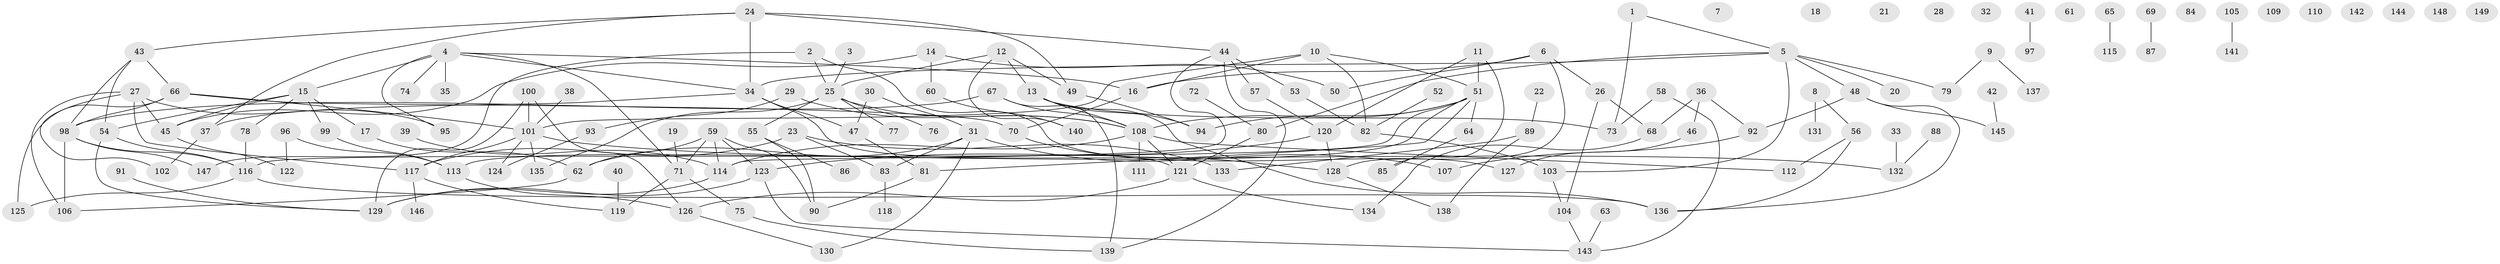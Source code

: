 // coarse degree distribution, {10: 0.015625, 3: 0.09375, 1: 0.203125, 12: 0.046875, 8: 0.03125, 0: 0.265625, 2: 0.171875, 4: 0.0625, 15: 0.015625, 5: 0.03125, 14: 0.015625, 6: 0.015625, 7: 0.03125}
// Generated by graph-tools (version 1.1) at 2025/16/03/04/25 18:16:29]
// undirected, 149 vertices, 195 edges
graph export_dot {
graph [start="1"]
  node [color=gray90,style=filled];
  1;
  2;
  3;
  4;
  5;
  6;
  7;
  8;
  9;
  10;
  11;
  12;
  13;
  14;
  15;
  16;
  17;
  18;
  19;
  20;
  21;
  22;
  23;
  24;
  25;
  26;
  27;
  28;
  29;
  30;
  31;
  32;
  33;
  34;
  35;
  36;
  37;
  38;
  39;
  40;
  41;
  42;
  43;
  44;
  45;
  46;
  47;
  48;
  49;
  50;
  51;
  52;
  53;
  54;
  55;
  56;
  57;
  58;
  59;
  60;
  61;
  62;
  63;
  64;
  65;
  66;
  67;
  68;
  69;
  70;
  71;
  72;
  73;
  74;
  75;
  76;
  77;
  78;
  79;
  80;
  81;
  82;
  83;
  84;
  85;
  86;
  87;
  88;
  89;
  90;
  91;
  92;
  93;
  94;
  95;
  96;
  97;
  98;
  99;
  100;
  101;
  102;
  103;
  104;
  105;
  106;
  107;
  108;
  109;
  110;
  111;
  112;
  113;
  114;
  115;
  116;
  117;
  118;
  119;
  120;
  121;
  122;
  123;
  124;
  125;
  126;
  127;
  128;
  129;
  130;
  131;
  132;
  133;
  134;
  135;
  136;
  137;
  138;
  139;
  140;
  141;
  142;
  143;
  144;
  145;
  146;
  147;
  148;
  149;
  1 -- 5;
  1 -- 73;
  2 -- 25;
  2 -- 127;
  2 -- 147;
  3 -- 25;
  4 -- 15;
  4 -- 16;
  4 -- 34;
  4 -- 35;
  4 -- 71;
  4 -- 74;
  4 -- 95;
  5 -- 20;
  5 -- 34;
  5 -- 48;
  5 -- 79;
  5 -- 80;
  5 -- 103;
  6 -- 16;
  6 -- 26;
  6 -- 50;
  6 -- 128;
  8 -- 56;
  8 -- 131;
  9 -- 79;
  9 -- 137;
  10 -- 16;
  10 -- 51;
  10 -- 82;
  10 -- 101;
  11 -- 51;
  11 -- 85;
  11 -- 120;
  12 -- 13;
  12 -- 25;
  12 -- 49;
  12 -- 140;
  13 -- 73;
  13 -- 94;
  13 -- 108;
  13 -- 136;
  14 -- 45;
  14 -- 50;
  14 -- 60;
  15 -- 17;
  15 -- 45;
  15 -- 54;
  15 -- 78;
  15 -- 99;
  16 -- 70;
  17 -- 62;
  19 -- 71;
  22 -- 89;
  23 -- 83;
  23 -- 117;
  23 -- 133;
  24 -- 34;
  24 -- 37;
  24 -- 43;
  24 -- 44;
  24 -- 49;
  25 -- 55;
  25 -- 76;
  25 -- 77;
  25 -- 108;
  25 -- 135;
  26 -- 68;
  26 -- 104;
  27 -- 45;
  27 -- 95;
  27 -- 102;
  27 -- 106;
  27 -- 117;
  29 -- 93;
  29 -- 108;
  30 -- 31;
  30 -- 47;
  31 -- 62;
  31 -- 83;
  31 -- 107;
  31 -- 130;
  33 -- 132;
  34 -- 37;
  34 -- 47;
  34 -- 121;
  36 -- 46;
  36 -- 68;
  36 -- 92;
  37 -- 102;
  38 -- 101;
  39 -- 114;
  40 -- 119;
  41 -- 97;
  42 -- 145;
  43 -- 54;
  43 -- 66;
  43 -- 98;
  44 -- 53;
  44 -- 57;
  44 -- 114;
  44 -- 139;
  45 -- 122;
  46 -- 127;
  47 -- 81;
  48 -- 92;
  48 -- 136;
  48 -- 145;
  49 -- 94;
  51 -- 64;
  51 -- 81;
  51 -- 94;
  51 -- 108;
  51 -- 113;
  51 -- 116;
  52 -- 82;
  53 -- 82;
  54 -- 116;
  54 -- 129;
  55 -- 86;
  55 -- 90;
  56 -- 112;
  56 -- 136;
  57 -- 120;
  58 -- 73;
  58 -- 143;
  59 -- 62;
  59 -- 71;
  59 -- 90;
  59 -- 114;
  59 -- 123;
  60 -- 140;
  62 -- 106;
  63 -- 143;
  64 -- 85;
  65 -- 115;
  66 -- 70;
  66 -- 98;
  66 -- 101;
  66 -- 125;
  67 -- 98;
  67 -- 108;
  67 -- 139;
  68 -- 134;
  69 -- 87;
  70 -- 128;
  71 -- 75;
  71 -- 119;
  72 -- 80;
  75 -- 139;
  78 -- 116;
  80 -- 121;
  81 -- 90;
  82 -- 103;
  83 -- 118;
  88 -- 132;
  89 -- 133;
  89 -- 138;
  91 -- 129;
  92 -- 107;
  93 -- 124;
  96 -- 113;
  96 -- 122;
  98 -- 106;
  98 -- 116;
  98 -- 147;
  99 -- 113;
  100 -- 101;
  100 -- 126;
  100 -- 129;
  101 -- 117;
  101 -- 124;
  101 -- 132;
  101 -- 135;
  103 -- 104;
  104 -- 143;
  105 -- 141;
  108 -- 111;
  108 -- 112;
  108 -- 114;
  108 -- 121;
  113 -- 126;
  114 -- 129;
  116 -- 125;
  116 -- 136;
  117 -- 119;
  117 -- 146;
  120 -- 123;
  120 -- 128;
  121 -- 126;
  121 -- 134;
  123 -- 129;
  123 -- 143;
  126 -- 130;
  128 -- 138;
}
